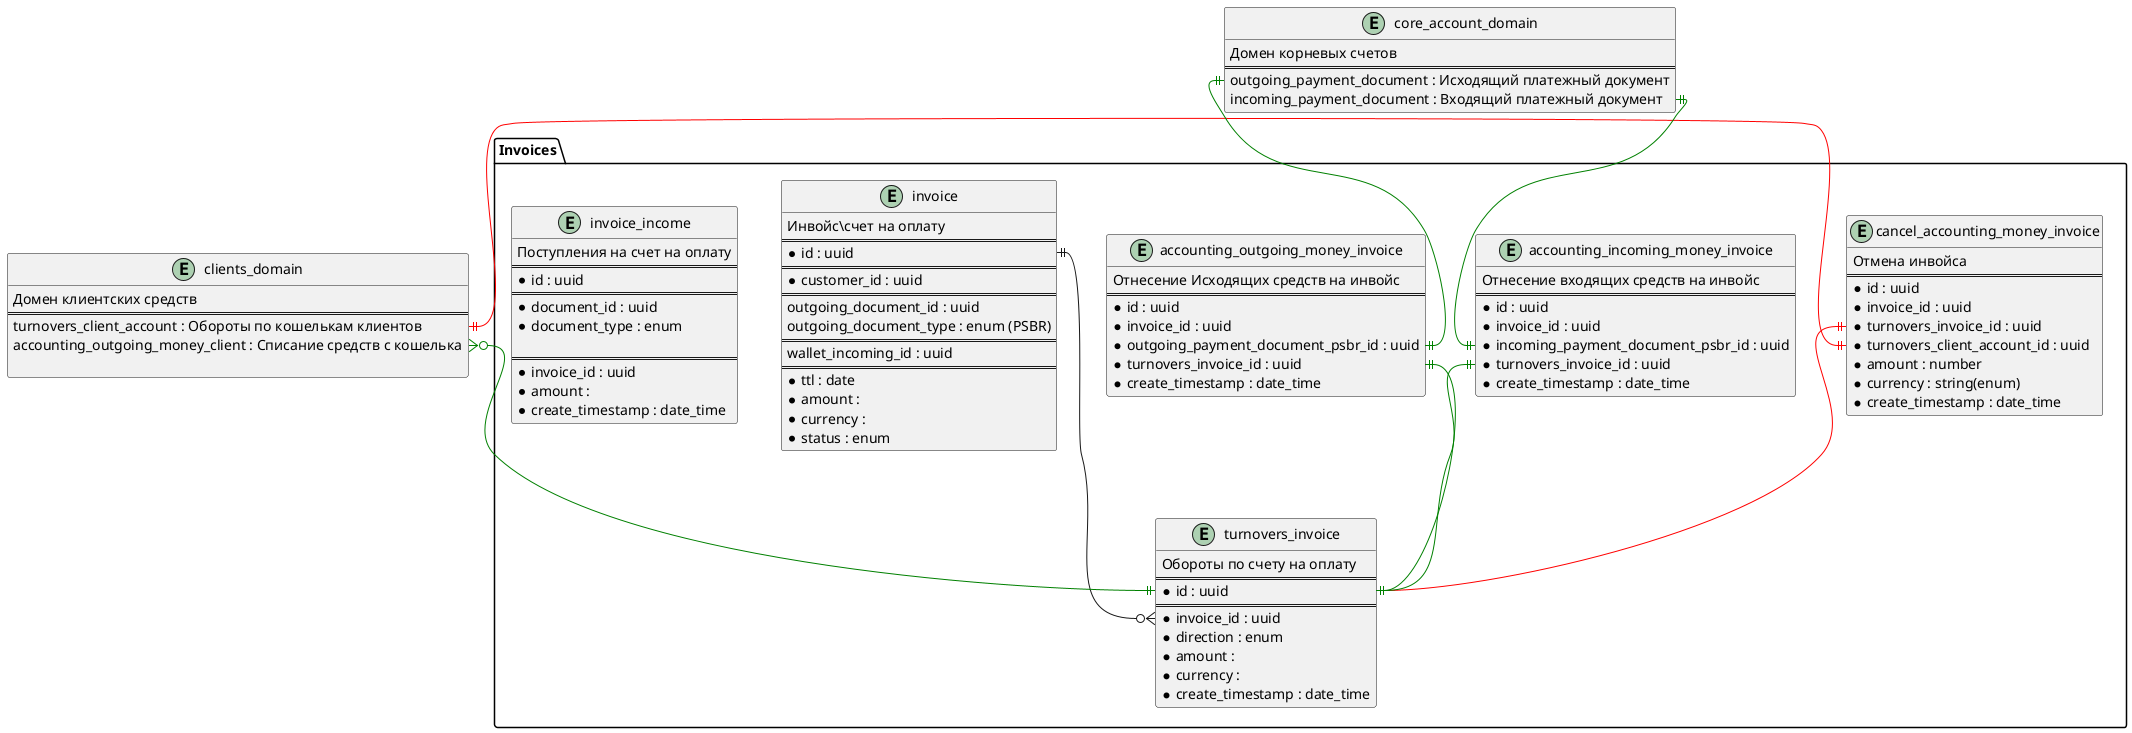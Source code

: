 @startuml
namespace Invoices {
entity cancel_accounting_money_invoice {
Отмена инвойса
==
* id : uuid
* invoice_id : uuid
* turnovers_invoice_id : uuid
* turnovers_client_account_id : uuid
* amount : number
* currency : string(enum)
* create_timestamp : date_time
}
entity accounting_incoming_money_invoice {
Отнесение входящих средств на инвойс
==
* id : uuid
* invoice_id : uuid
* incoming_payment_document_psbr_id : uuid
* turnovers_invoice_id : uuid
* create_timestamp : date_time
}

entity accounting_outgoing_money_invoice {
Отнесение Исходящих средств на инвойс
==
* id : uuid
* invoice_id : uuid
* outgoing_payment_document_psbr_id : uuid
* turnovers_invoice_id : uuid
* create_timestamp : date_time
}
entity invoice {
Инвойс\счет на оплату
==
* id : uuid
==
* customer_id : uuid
==
  outgoing_document_id : uuid
  outgoing_document_type : enum (PSBR)
==
  wallet_incoming_id : uuid
==
* ttl : date
* amount :
* currency :
* status : enum
}

entity invoice_income {
Поступления на счет на оплату
==
* id : uuid
==
* document_id : uuid
* document_type : enum

==
* invoice_id : uuid
* amount :
* create_timestamp : date_time
}




entity turnovers_invoice {
Обороты по счету на оплату
==
* id : uuid
==
* invoice_id : uuid
* direction : enum
* amount :
* currency :
* create_timestamp : date_time
}
}

entity clients_domain{
Домен клиентских средств
==
turnovers_client_account : Обороты по кошелькам клиентов
accounting_outgoing_money_client : Списание средств с кошелька

}

entity core_account_domain{
Домен корневых счетов
==
outgoing_payment_document : Исходящий платежный документ
incoming_payment_document : Входящий платежный документ
}

cancel_accounting_money_invoice::turnovers_invoice_id ||--|| turnovers_invoice::id #red
accounting_incoming_money_invoice::turnovers_invoice_id ||--|| turnovers_invoice::id #green
accounting_outgoing_money_invoice::turnovers_invoice_id ||--|| turnovers_invoice::id #green
invoice::id ||--o{ turnovers_invoice::invoice_id

clients_domain::accounting_outgoing_money_client }o--|| turnovers_invoice::id #green
cancel_accounting_money_invoice::turnovers_client_account_id ||--|| clients_domain::turnovers_client_account #red
core_account_domain::incoming_payment_document ||--|| accounting_incoming_money_invoice::incoming_payment_document_psbr_id #green
core_account_domain::outgoing_payment_document ||--|| accounting_outgoing_money_invoice::outgoing_payment_document_psbr_id #green

@enduml